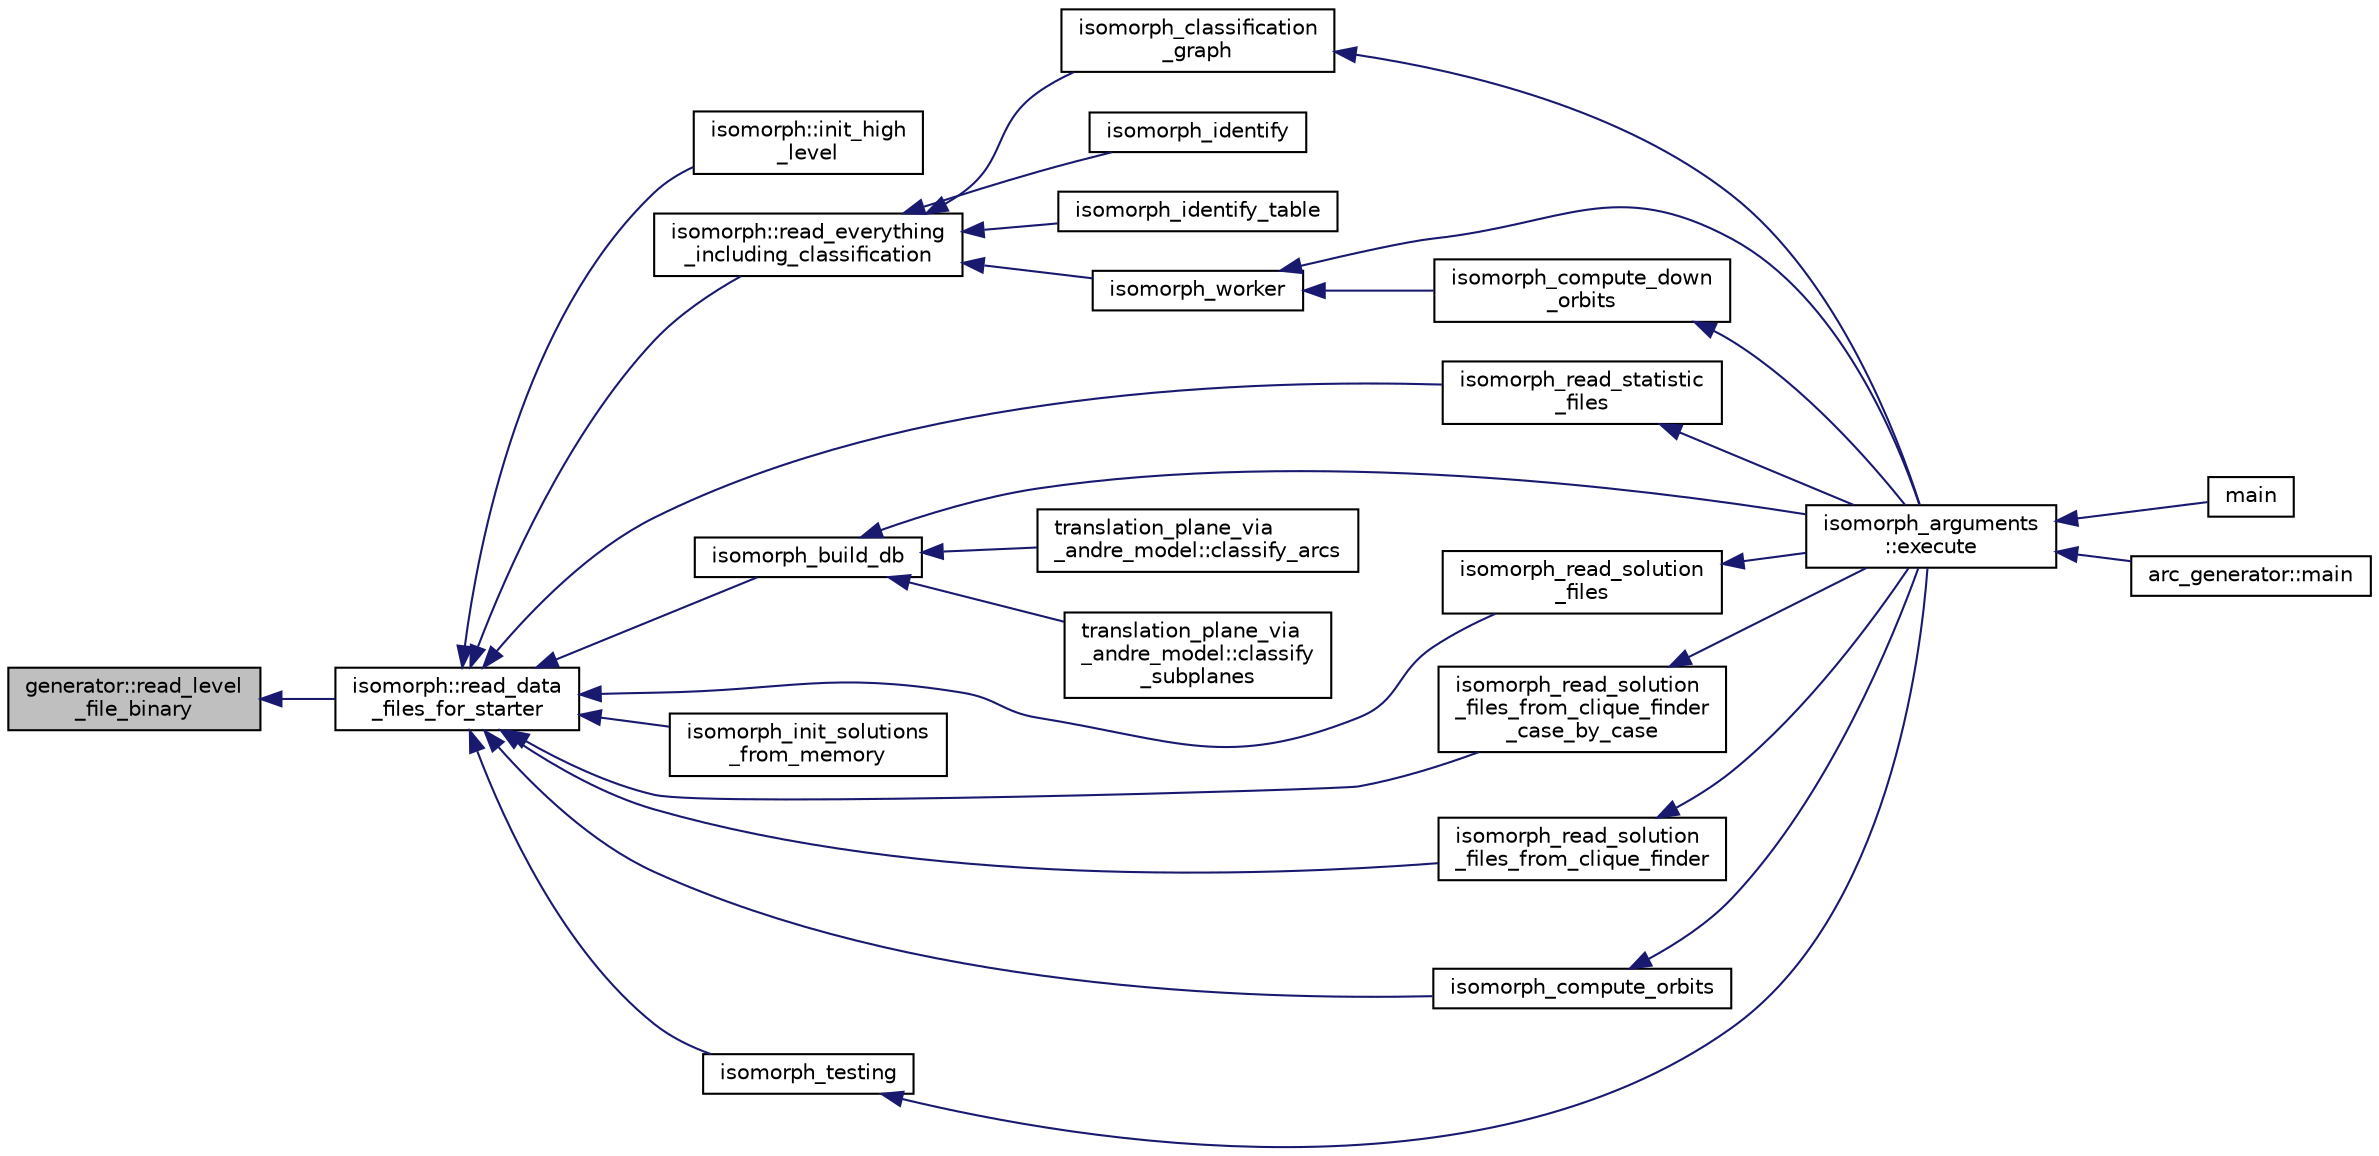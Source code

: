 digraph "generator::read_level_file_binary"
{
  edge [fontname="Helvetica",fontsize="10",labelfontname="Helvetica",labelfontsize="10"];
  node [fontname="Helvetica",fontsize="10",shape=record];
  rankdir="LR";
  Node19444 [label="generator::read_level\l_file_binary",height=0.2,width=0.4,color="black", fillcolor="grey75", style="filled", fontcolor="black"];
  Node19444 -> Node19445 [dir="back",color="midnightblue",fontsize="10",style="solid",fontname="Helvetica"];
  Node19445 [label="isomorph::read_data\l_files_for_starter",height=0.2,width=0.4,color="black", fillcolor="white", style="filled",URL="$d3/d5f/classisomorph.html#a388ff858a7a437e12b5a96121294f48f"];
  Node19445 -> Node19446 [dir="back",color="midnightblue",fontsize="10",style="solid",fontname="Helvetica"];
  Node19446 [label="isomorph::init_high\l_level",height=0.2,width=0.4,color="black", fillcolor="white", style="filled",URL="$d3/d5f/classisomorph.html#a5cee5468cc8cc68eac1f6131faedfab2"];
  Node19445 -> Node19447 [dir="back",color="midnightblue",fontsize="10",style="solid",fontname="Helvetica"];
  Node19447 [label="isomorph::read_everything\l_including_classification",height=0.2,width=0.4,color="black", fillcolor="white", style="filled",URL="$d3/d5f/classisomorph.html#aa6a56e4522d3133a6ea65c9ac6de3924"];
  Node19447 -> Node19448 [dir="back",color="midnightblue",fontsize="10",style="solid",fontname="Helvetica"];
  Node19448 [label="isomorph_classification\l_graph",height=0.2,width=0.4,color="black", fillcolor="white", style="filled",URL="$d4/d7e/isomorph__global_8_c.html#a027e803e6cab7af4c400a71663bf4715"];
  Node19448 -> Node19449 [dir="back",color="midnightblue",fontsize="10",style="solid",fontname="Helvetica"];
  Node19449 [label="isomorph_arguments\l::execute",height=0.2,width=0.4,color="black", fillcolor="white", style="filled",URL="$d5/de4/classisomorph__arguments.html#aa85e472d14906abdd5672dc66027583e"];
  Node19449 -> Node19450 [dir="back",color="midnightblue",fontsize="10",style="solid",fontname="Helvetica"];
  Node19450 [label="main",height=0.2,width=0.4,color="black", fillcolor="white", style="filled",URL="$d1/d5e/blt__main_8_c.html#a217dbf8b442f20279ea00b898af96f52"];
  Node19449 -> Node19451 [dir="back",color="midnightblue",fontsize="10",style="solid",fontname="Helvetica"];
  Node19451 [label="arc_generator::main",height=0.2,width=0.4,color="black", fillcolor="white", style="filled",URL="$d4/d21/classarc__generator.html#ad80140b51b165dad1fe6ab232be7829a"];
  Node19447 -> Node19452 [dir="back",color="midnightblue",fontsize="10",style="solid",fontname="Helvetica"];
  Node19452 [label="isomorph_identify",height=0.2,width=0.4,color="black", fillcolor="white", style="filled",URL="$d4/d7e/isomorph__global_8_c.html#aa0fe57c73d5668eee10a6022ada7f6a3"];
  Node19447 -> Node19453 [dir="back",color="midnightblue",fontsize="10",style="solid",fontname="Helvetica"];
  Node19453 [label="isomorph_identify_table",height=0.2,width=0.4,color="black", fillcolor="white", style="filled",URL="$d4/d7e/isomorph__global_8_c.html#a9fd19ea945561cf2a6bb5c72dd4b1cb2"];
  Node19447 -> Node19454 [dir="back",color="midnightblue",fontsize="10",style="solid",fontname="Helvetica"];
  Node19454 [label="isomorph_worker",height=0.2,width=0.4,color="black", fillcolor="white", style="filled",URL="$d4/d7e/isomorph__global_8_c.html#ace3bb6ec719b02a35534309d4d3fe99a"];
  Node19454 -> Node19449 [dir="back",color="midnightblue",fontsize="10",style="solid",fontname="Helvetica"];
  Node19454 -> Node19455 [dir="back",color="midnightblue",fontsize="10",style="solid",fontname="Helvetica"];
  Node19455 [label="isomorph_compute_down\l_orbits",height=0.2,width=0.4,color="black", fillcolor="white", style="filled",URL="$d4/d7e/isomorph__global_8_c.html#a3613cea19158edd30958c4edecd97d53"];
  Node19455 -> Node19449 [dir="back",color="midnightblue",fontsize="10",style="solid",fontname="Helvetica"];
  Node19445 -> Node19456 [dir="back",color="midnightblue",fontsize="10",style="solid",fontname="Helvetica"];
  Node19456 [label="isomorph_read_statistic\l_files",height=0.2,width=0.4,color="black", fillcolor="white", style="filled",URL="$d4/d7e/isomorph__global_8_c.html#a78a6ee9d7dee4708fc721374bdebfa83"];
  Node19456 -> Node19449 [dir="back",color="midnightblue",fontsize="10",style="solid",fontname="Helvetica"];
  Node19445 -> Node19457 [dir="back",color="midnightblue",fontsize="10",style="solid",fontname="Helvetica"];
  Node19457 [label="isomorph_build_db",height=0.2,width=0.4,color="black", fillcolor="white", style="filled",URL="$d4/d7e/isomorph__global_8_c.html#a12eb18567e79a7978cb4f9e80d2055ac"];
  Node19457 -> Node19458 [dir="back",color="midnightblue",fontsize="10",style="solid",fontname="Helvetica"];
  Node19458 [label="translation_plane_via\l_andre_model::classify_arcs",height=0.2,width=0.4,color="black", fillcolor="white", style="filled",URL="$d1/dcc/classtranslation__plane__via__andre__model.html#ac8f002e812a8b152d41e806688601c5e"];
  Node19457 -> Node19459 [dir="back",color="midnightblue",fontsize="10",style="solid",fontname="Helvetica"];
  Node19459 [label="translation_plane_via\l_andre_model::classify\l_subplanes",height=0.2,width=0.4,color="black", fillcolor="white", style="filled",URL="$d1/dcc/classtranslation__plane__via__andre__model.html#a794fefa95f0a7f7b887133375988ee55"];
  Node19457 -> Node19449 [dir="back",color="midnightblue",fontsize="10",style="solid",fontname="Helvetica"];
  Node19445 -> Node19460 [dir="back",color="midnightblue",fontsize="10",style="solid",fontname="Helvetica"];
  Node19460 [label="isomorph_read_solution\l_files",height=0.2,width=0.4,color="black", fillcolor="white", style="filled",URL="$d4/d7e/isomorph__global_8_c.html#a697da824ab34db5c830530fb3c97df24"];
  Node19460 -> Node19449 [dir="back",color="midnightblue",fontsize="10",style="solid",fontname="Helvetica"];
  Node19445 -> Node19461 [dir="back",color="midnightblue",fontsize="10",style="solid",fontname="Helvetica"];
  Node19461 [label="isomorph_init_solutions\l_from_memory",height=0.2,width=0.4,color="black", fillcolor="white", style="filled",URL="$d4/d7e/isomorph__global_8_c.html#a490bbe6199dc1e29d186b26834266e03"];
  Node19445 -> Node19462 [dir="back",color="midnightblue",fontsize="10",style="solid",fontname="Helvetica"];
  Node19462 [label="isomorph_read_solution\l_files_from_clique_finder\l_case_by_case",height=0.2,width=0.4,color="black", fillcolor="white", style="filled",URL="$d4/d7e/isomorph__global_8_c.html#a2a55ab4b2df6ae83f916cf01eccdf67c"];
  Node19462 -> Node19449 [dir="back",color="midnightblue",fontsize="10",style="solid",fontname="Helvetica"];
  Node19445 -> Node19463 [dir="back",color="midnightblue",fontsize="10",style="solid",fontname="Helvetica"];
  Node19463 [label="isomorph_read_solution\l_files_from_clique_finder",height=0.2,width=0.4,color="black", fillcolor="white", style="filled",URL="$d4/d7e/isomorph__global_8_c.html#ad8be067333430bfdd26c0a34549f4556"];
  Node19463 -> Node19449 [dir="back",color="midnightblue",fontsize="10",style="solid",fontname="Helvetica"];
  Node19445 -> Node19464 [dir="back",color="midnightblue",fontsize="10",style="solid",fontname="Helvetica"];
  Node19464 [label="isomorph_compute_orbits",height=0.2,width=0.4,color="black", fillcolor="white", style="filled",URL="$d4/d7e/isomorph__global_8_c.html#a592f3efd31146c0802f59837055f904f"];
  Node19464 -> Node19449 [dir="back",color="midnightblue",fontsize="10",style="solid",fontname="Helvetica"];
  Node19445 -> Node19465 [dir="back",color="midnightblue",fontsize="10",style="solid",fontname="Helvetica"];
  Node19465 [label="isomorph_testing",height=0.2,width=0.4,color="black", fillcolor="white", style="filled",URL="$d4/d7e/isomorph__global_8_c.html#a5a73cbe9f89c4727f086482ee2d238f9"];
  Node19465 -> Node19449 [dir="back",color="midnightblue",fontsize="10",style="solid",fontname="Helvetica"];
}

